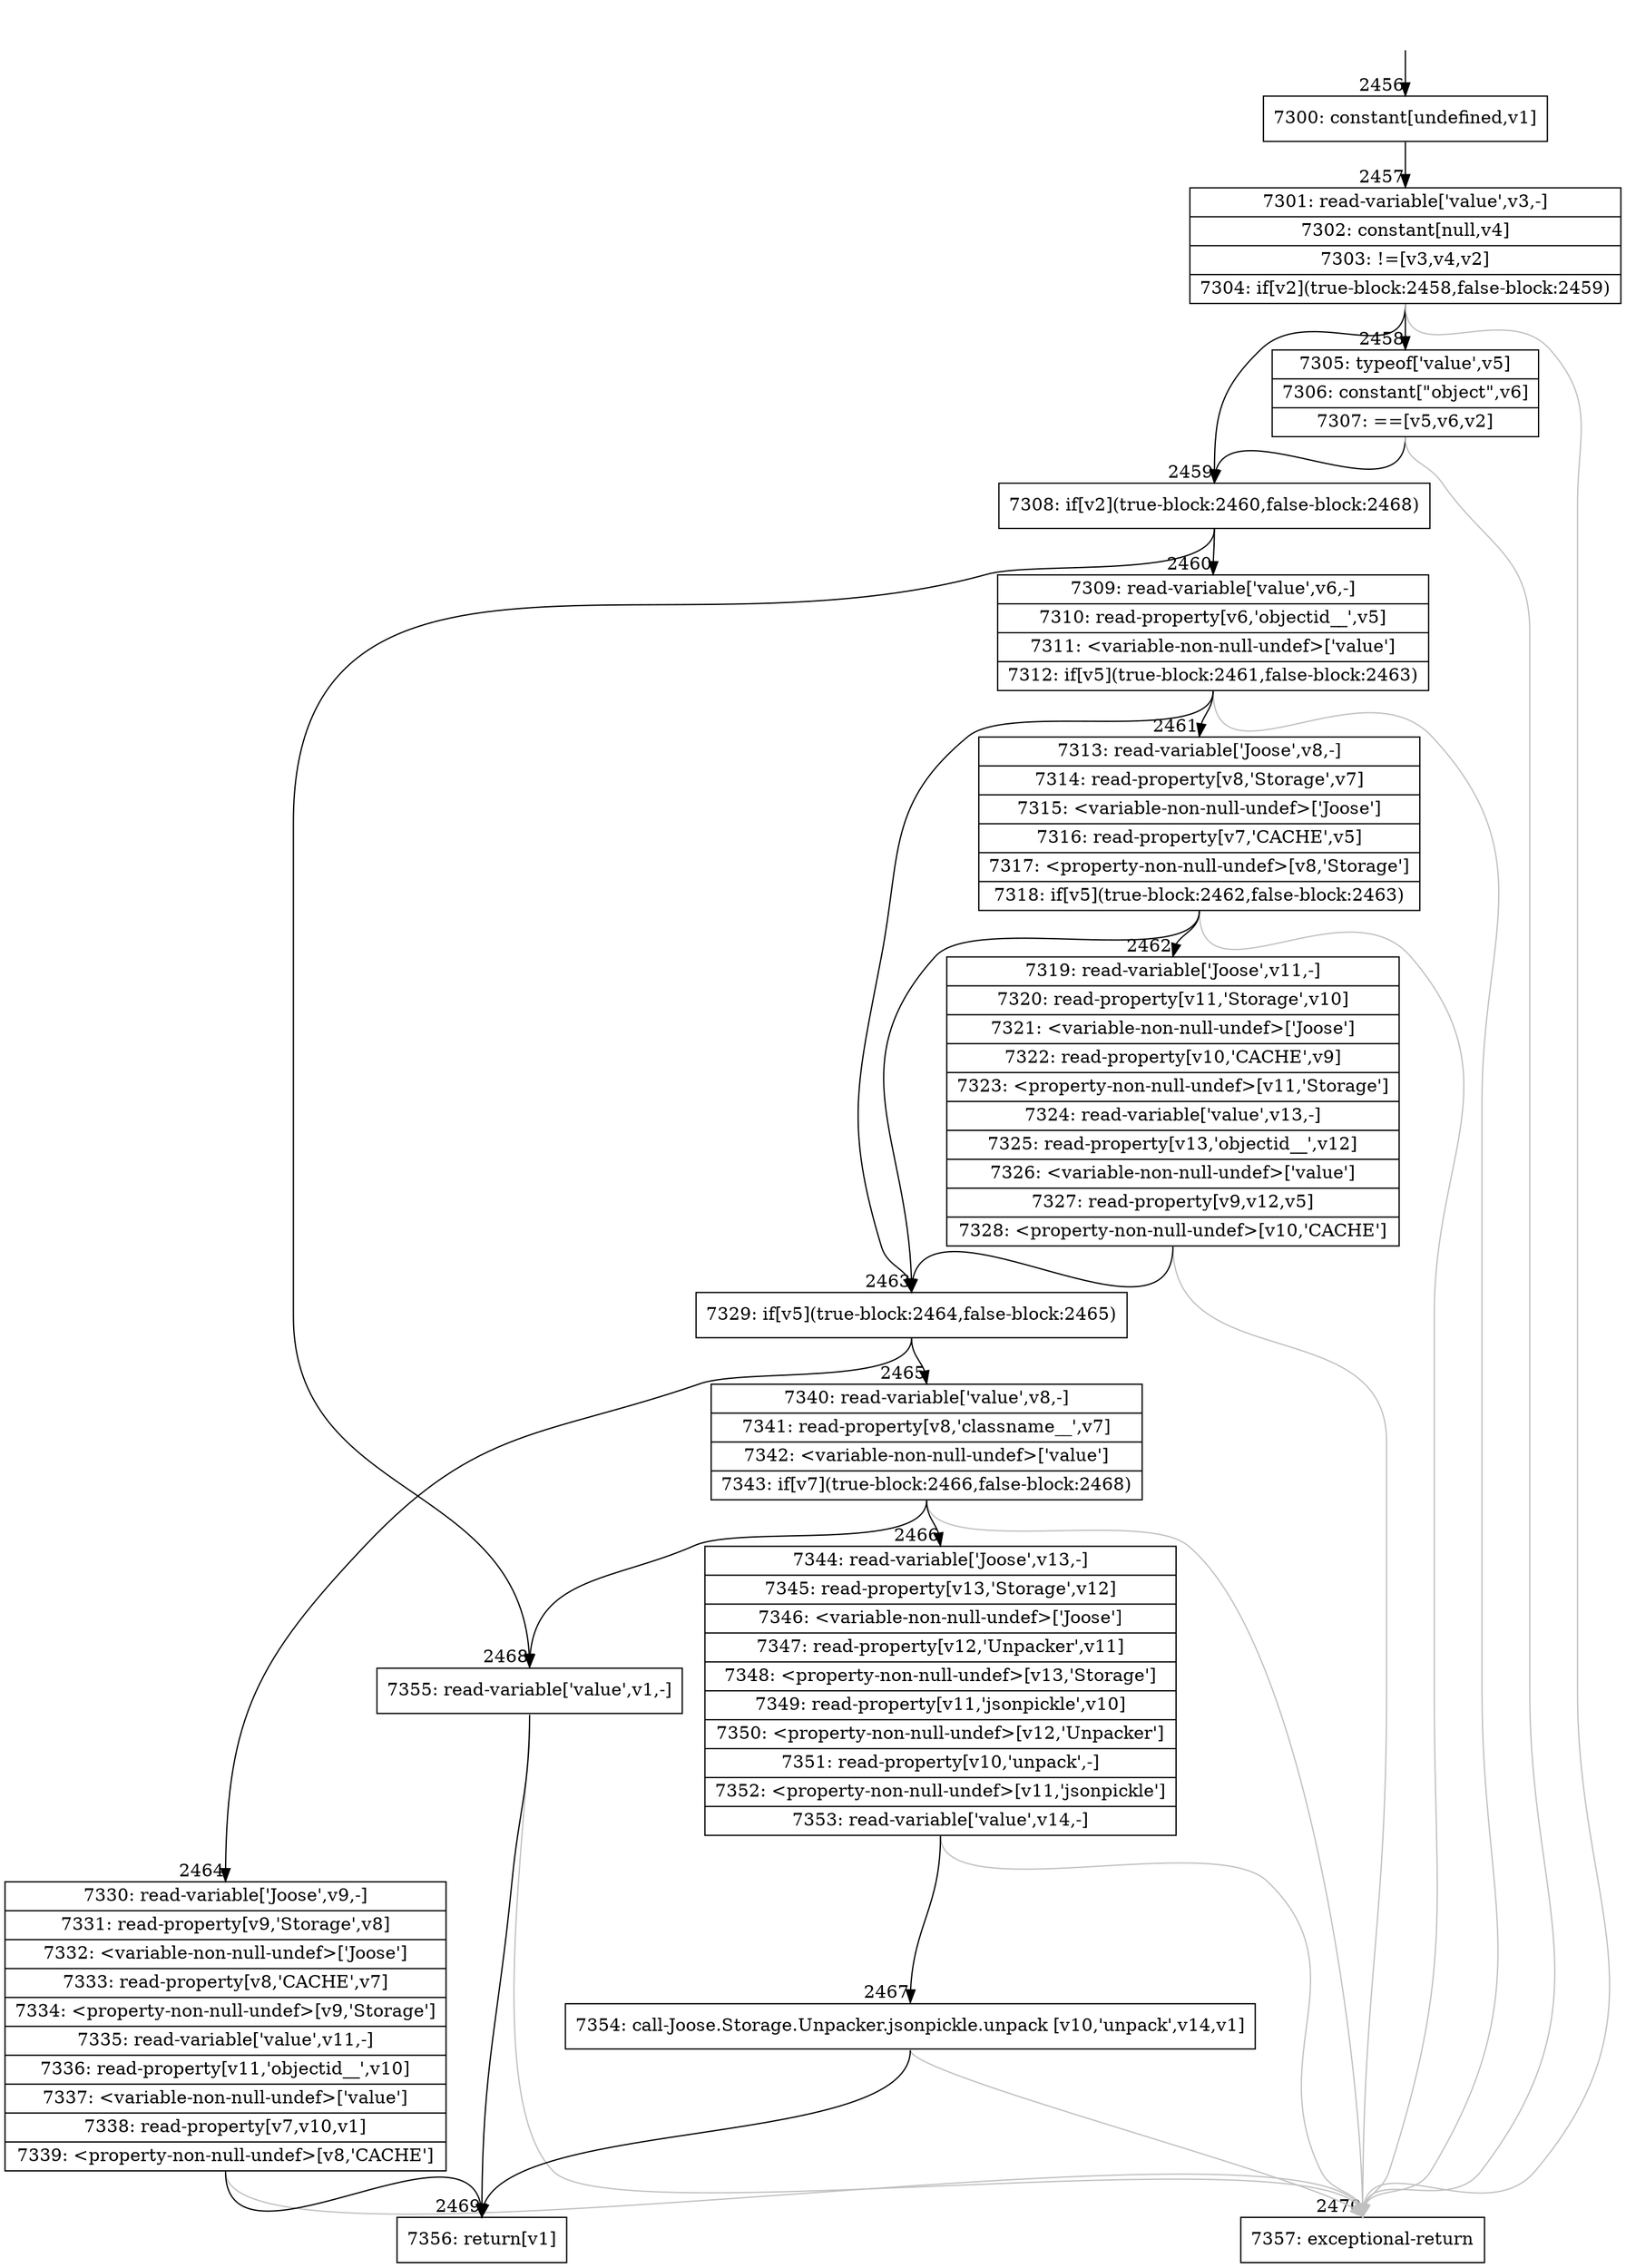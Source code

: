 digraph {
rankdir="TD"
BB_entry270[shape=none,label=""];
BB_entry270 -> BB2456 [tailport=s, headport=n, headlabel="    2456"]
BB2456 [shape=record label="{7300: constant[undefined,v1]}" ] 
BB2456 -> BB2457 [tailport=s, headport=n, headlabel="      2457"]
BB2457 [shape=record label="{7301: read-variable['value',v3,-]|7302: constant[null,v4]|7303: !=[v3,v4,v2]|7304: if[v2](true-block:2458,false-block:2459)}" ] 
BB2457 -> BB2459 [tailport=s, headport=n, headlabel="      2459"]
BB2457 -> BB2458 [tailport=s, headport=n, headlabel="      2458"]
BB2457 -> BB2470 [tailport=s, headport=n, color=gray, headlabel="      2470"]
BB2458 [shape=record label="{7305: typeof['value',v5]|7306: constant[\"object\",v6]|7307: ==[v5,v6,v2]}" ] 
BB2458 -> BB2459 [tailport=s, headport=n]
BB2458 -> BB2470 [tailport=s, headport=n, color=gray]
BB2459 [shape=record label="{7308: if[v2](true-block:2460,false-block:2468)}" ] 
BB2459 -> BB2460 [tailport=s, headport=n, headlabel="      2460"]
BB2459 -> BB2468 [tailport=s, headport=n, headlabel="      2468"]
BB2460 [shape=record label="{7309: read-variable['value',v6,-]|7310: read-property[v6,'objectid__',v5]|7311: \<variable-non-null-undef\>['value']|7312: if[v5](true-block:2461,false-block:2463)}" ] 
BB2460 -> BB2463 [tailport=s, headport=n, headlabel="      2463"]
BB2460 -> BB2461 [tailport=s, headport=n, headlabel="      2461"]
BB2460 -> BB2470 [tailport=s, headport=n, color=gray]
BB2461 [shape=record label="{7313: read-variable['Joose',v8,-]|7314: read-property[v8,'Storage',v7]|7315: \<variable-non-null-undef\>['Joose']|7316: read-property[v7,'CACHE',v5]|7317: \<property-non-null-undef\>[v8,'Storage']|7318: if[v5](true-block:2462,false-block:2463)}" ] 
BB2461 -> BB2463 [tailport=s, headport=n]
BB2461 -> BB2462 [tailport=s, headport=n, headlabel="      2462"]
BB2461 -> BB2470 [tailport=s, headport=n, color=gray]
BB2462 [shape=record label="{7319: read-variable['Joose',v11,-]|7320: read-property[v11,'Storage',v10]|7321: \<variable-non-null-undef\>['Joose']|7322: read-property[v10,'CACHE',v9]|7323: \<property-non-null-undef\>[v11,'Storage']|7324: read-variable['value',v13,-]|7325: read-property[v13,'objectid__',v12]|7326: \<variable-non-null-undef\>['value']|7327: read-property[v9,v12,v5]|7328: \<property-non-null-undef\>[v10,'CACHE']}" ] 
BB2462 -> BB2463 [tailport=s, headport=n]
BB2462 -> BB2470 [tailport=s, headport=n, color=gray]
BB2463 [shape=record label="{7329: if[v5](true-block:2464,false-block:2465)}" ] 
BB2463 -> BB2464 [tailport=s, headport=n, headlabel="      2464"]
BB2463 -> BB2465 [tailport=s, headport=n, headlabel="      2465"]
BB2464 [shape=record label="{7330: read-variable['Joose',v9,-]|7331: read-property[v9,'Storage',v8]|7332: \<variable-non-null-undef\>['Joose']|7333: read-property[v8,'CACHE',v7]|7334: \<property-non-null-undef\>[v9,'Storage']|7335: read-variable['value',v11,-]|7336: read-property[v11,'objectid__',v10]|7337: \<variable-non-null-undef\>['value']|7338: read-property[v7,v10,v1]|7339: \<property-non-null-undef\>[v8,'CACHE']}" ] 
BB2464 -> BB2469 [tailport=s, headport=n, headlabel="      2469"]
BB2464 -> BB2470 [tailport=s, headport=n, color=gray]
BB2465 [shape=record label="{7340: read-variable['value',v8,-]|7341: read-property[v8,'classname__',v7]|7342: \<variable-non-null-undef\>['value']|7343: if[v7](true-block:2466,false-block:2468)}" ] 
BB2465 -> BB2466 [tailport=s, headport=n, headlabel="      2466"]
BB2465 -> BB2468 [tailport=s, headport=n]
BB2465 -> BB2470 [tailport=s, headport=n, color=gray]
BB2466 [shape=record label="{7344: read-variable['Joose',v13,-]|7345: read-property[v13,'Storage',v12]|7346: \<variable-non-null-undef\>['Joose']|7347: read-property[v12,'Unpacker',v11]|7348: \<property-non-null-undef\>[v13,'Storage']|7349: read-property[v11,'jsonpickle',v10]|7350: \<property-non-null-undef\>[v12,'Unpacker']|7351: read-property[v10,'unpack',-]|7352: \<property-non-null-undef\>[v11,'jsonpickle']|7353: read-variable['value',v14,-]}" ] 
BB2466 -> BB2467 [tailport=s, headport=n, headlabel="      2467"]
BB2466 -> BB2470 [tailport=s, headport=n, color=gray]
BB2467 [shape=record label="{7354: call-Joose.Storage.Unpacker.jsonpickle.unpack [v10,'unpack',v14,v1]}" ] 
BB2467 -> BB2469 [tailport=s, headport=n]
BB2467 -> BB2470 [tailport=s, headport=n, color=gray]
BB2468 [shape=record label="{7355: read-variable['value',v1,-]}" ] 
BB2468 -> BB2469 [tailport=s, headport=n]
BB2468 -> BB2470 [tailport=s, headport=n, color=gray]
BB2469 [shape=record label="{7356: return[v1]}" ] 
BB2470 [shape=record label="{7357: exceptional-return}" ] 
//#$~ 2872
}
